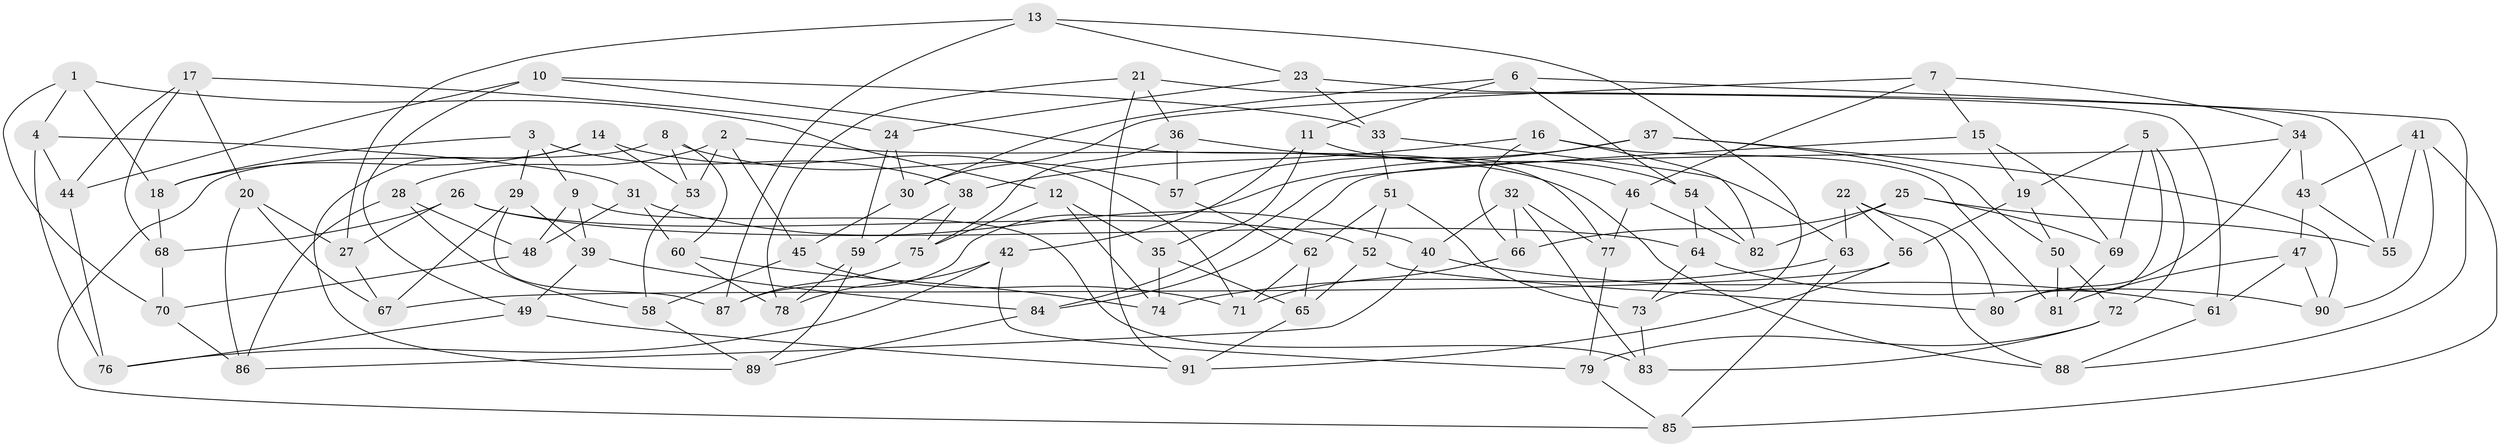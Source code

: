 // coarse degree distribution, {3: 0.07407407407407407, 5: 0.1111111111111111, 6: 0.2037037037037037, 10: 0.037037037037037035, 7: 0.05555555555555555, 4: 0.48148148148148145, 11: 0.018518518518518517, 8: 0.018518518518518517}
// Generated by graph-tools (version 1.1) at 2025/20/03/04/25 18:20:41]
// undirected, 91 vertices, 182 edges
graph export_dot {
graph [start="1"]
  node [color=gray90,style=filled];
  1;
  2;
  3;
  4;
  5;
  6;
  7;
  8;
  9;
  10;
  11;
  12;
  13;
  14;
  15;
  16;
  17;
  18;
  19;
  20;
  21;
  22;
  23;
  24;
  25;
  26;
  27;
  28;
  29;
  30;
  31;
  32;
  33;
  34;
  35;
  36;
  37;
  38;
  39;
  40;
  41;
  42;
  43;
  44;
  45;
  46;
  47;
  48;
  49;
  50;
  51;
  52;
  53;
  54;
  55;
  56;
  57;
  58;
  59;
  60;
  61;
  62;
  63;
  64;
  65;
  66;
  67;
  68;
  69;
  70;
  71;
  72;
  73;
  74;
  75;
  76;
  77;
  78;
  79;
  80;
  81;
  82;
  83;
  84;
  85;
  86;
  87;
  88;
  89;
  90;
  91;
  1 -- 18;
  1 -- 4;
  1 -- 70;
  1 -- 12;
  2 -- 53;
  2 -- 28;
  2 -- 88;
  2 -- 45;
  3 -- 18;
  3 -- 38;
  3 -- 9;
  3 -- 29;
  4 -- 44;
  4 -- 31;
  4 -- 76;
  5 -- 80;
  5 -- 72;
  5 -- 69;
  5 -- 19;
  6 -- 88;
  6 -- 54;
  6 -- 30;
  6 -- 11;
  7 -- 46;
  7 -- 30;
  7 -- 34;
  7 -- 15;
  8 -- 60;
  8 -- 57;
  8 -- 53;
  8 -- 85;
  9 -- 39;
  9 -- 48;
  9 -- 83;
  10 -- 77;
  10 -- 49;
  10 -- 33;
  10 -- 44;
  11 -- 35;
  11 -- 42;
  11 -- 54;
  12 -- 74;
  12 -- 35;
  12 -- 75;
  13 -- 87;
  13 -- 23;
  13 -- 73;
  13 -- 27;
  14 -- 89;
  14 -- 53;
  14 -- 18;
  14 -- 71;
  15 -- 84;
  15 -- 69;
  15 -- 19;
  16 -- 81;
  16 -- 66;
  16 -- 82;
  16 -- 38;
  17 -- 20;
  17 -- 44;
  17 -- 68;
  17 -- 24;
  18 -- 68;
  19 -- 50;
  19 -- 56;
  20 -- 67;
  20 -- 27;
  20 -- 86;
  21 -- 78;
  21 -- 36;
  21 -- 61;
  21 -- 91;
  22 -- 80;
  22 -- 88;
  22 -- 63;
  22 -- 56;
  23 -- 24;
  23 -- 33;
  23 -- 55;
  24 -- 59;
  24 -- 30;
  25 -- 55;
  25 -- 82;
  25 -- 66;
  25 -- 69;
  26 -- 52;
  26 -- 68;
  26 -- 64;
  26 -- 27;
  27 -- 67;
  28 -- 86;
  28 -- 48;
  28 -- 58;
  29 -- 67;
  29 -- 39;
  29 -- 87;
  30 -- 45;
  31 -- 40;
  31 -- 60;
  31 -- 48;
  32 -- 66;
  32 -- 77;
  32 -- 83;
  32 -- 40;
  33 -- 51;
  33 -- 63;
  34 -- 43;
  34 -- 84;
  34 -- 80;
  35 -- 74;
  35 -- 65;
  36 -- 75;
  36 -- 46;
  36 -- 57;
  37 -- 90;
  37 -- 87;
  37 -- 50;
  37 -- 57;
  38 -- 75;
  38 -- 59;
  39 -- 49;
  39 -- 84;
  40 -- 86;
  40 -- 61;
  41 -- 90;
  41 -- 43;
  41 -- 85;
  41 -- 55;
  42 -- 78;
  42 -- 76;
  42 -- 79;
  43 -- 55;
  43 -- 47;
  44 -- 76;
  45 -- 71;
  45 -- 58;
  46 -- 77;
  46 -- 82;
  47 -- 81;
  47 -- 90;
  47 -- 61;
  48 -- 70;
  49 -- 76;
  49 -- 91;
  50 -- 81;
  50 -- 72;
  51 -- 73;
  51 -- 62;
  51 -- 52;
  52 -- 65;
  52 -- 80;
  53 -- 58;
  54 -- 82;
  54 -- 64;
  56 -- 91;
  56 -- 67;
  57 -- 62;
  58 -- 89;
  59 -- 78;
  59 -- 89;
  60 -- 78;
  60 -- 74;
  61 -- 88;
  62 -- 71;
  62 -- 65;
  63 -- 74;
  63 -- 85;
  64 -- 90;
  64 -- 73;
  65 -- 91;
  66 -- 71;
  68 -- 70;
  69 -- 81;
  70 -- 86;
  72 -- 79;
  72 -- 83;
  73 -- 83;
  75 -- 87;
  77 -- 79;
  79 -- 85;
  84 -- 89;
}
